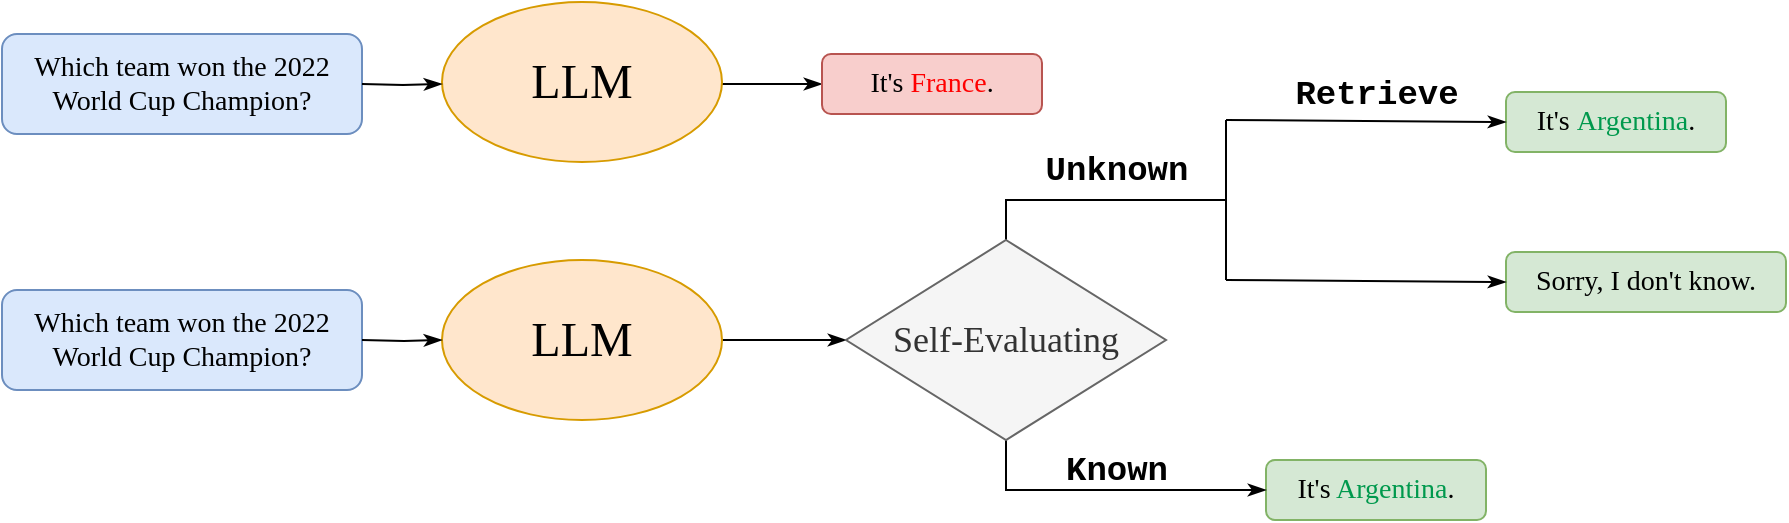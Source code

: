 <mxfile version="21.6.6" type="github">
  <diagram name="Page-1" id="zHaGTPVrvm6le7piVSbh">
    <mxGraphModel dx="2726" dy="1834" grid="1" gridSize="10" guides="1" tooltips="1" connect="1" arrows="1" fold="1" page="1" pageScale="1" pageWidth="850" pageHeight="1100" math="0" shadow="0">
      <root>
        <mxCell id="0" />
        <mxCell id="1" parent="0" />
        <mxCell id="4PZmwttRJsgLrQOweq5--2" value="&lt;font style=&quot;font-size: 14px;&quot; face=&quot;Georgia&quot;&gt;Which team won the 2022 World Cup Champion?&lt;/font&gt;" style="rounded=1;whiteSpace=wrap;html=1;fillColor=#dae8fc;strokeColor=#6c8ebf;" vertex="1" parent="1">
          <mxGeometry x="280" y="135" width="180" height="50" as="geometry" />
        </mxCell>
        <mxCell id="4PZmwttRJsgLrQOweq5--3" style="edgeStyle=orthogonalEdgeStyle;rounded=0;orthogonalLoop=1;jettySize=auto;html=1;exitX=1;exitY=0.5;exitDx=0;exitDy=0;endArrow=classicThin;endFill=1;" edge="1" parent="1">
          <mxGeometry relative="1" as="geometry">
            <mxPoint x="640" y="160.0" as="sourcePoint" />
            <mxPoint x="690" y="160" as="targetPoint" />
          </mxGeometry>
        </mxCell>
        <mxCell id="4PZmwttRJsgLrQOweq5--4" value="&lt;font face=&quot;Georgia&quot; style=&quot;&quot;&gt;&lt;font style=&quot;font-size: 24px;&quot;&gt;LLM&lt;/font&gt;&lt;br&gt;&lt;/font&gt;" style="ellipse;whiteSpace=wrap;html=1;fillColor=#ffe6cc;strokeColor=#d79b00;" vertex="1" parent="1">
          <mxGeometry x="500" y="119" width="140" height="80" as="geometry" />
        </mxCell>
        <mxCell id="4PZmwttRJsgLrQOweq5--5" style="edgeStyle=orthogonalEdgeStyle;rounded=0;orthogonalLoop=1;jettySize=auto;html=1;exitX=1;exitY=0.5;exitDx=0;exitDy=0;entryX=0;entryY=0.5;entryDx=0;entryDy=0;endArrow=classicThin;endFill=1;" edge="1" parent="1">
          <mxGeometry relative="1" as="geometry">
            <mxPoint x="460" y="160" as="sourcePoint" />
            <mxPoint x="500" y="160.0" as="targetPoint" />
          </mxGeometry>
        </mxCell>
        <mxCell id="4PZmwttRJsgLrQOweq5--16" value="&lt;font style=&quot;font-size: 14px;&quot; face=&quot;Georgia&quot;&gt;It&#39;s &lt;font color=&quot;#ff0000&quot;&gt;France&lt;/font&gt;.&lt;/font&gt;" style="rounded=1;whiteSpace=wrap;html=1;fillColor=#f8cecc;strokeColor=#b85450;" vertex="1" parent="1">
          <mxGeometry x="690" y="145" width="110" height="30" as="geometry" />
        </mxCell>
        <mxCell id="4PZmwttRJsgLrQOweq5--18" value="&lt;font style=&quot;font-size: 14px;&quot; face=&quot;Georgia&quot;&gt;Which team won the 2022 World Cup Champion?&lt;/font&gt;" style="rounded=1;whiteSpace=wrap;html=1;fillColor=#dae8fc;strokeColor=#6c8ebf;" vertex="1" parent="1">
          <mxGeometry x="280" y="263" width="180" height="50" as="geometry" />
        </mxCell>
        <mxCell id="4PZmwttRJsgLrQOweq5--19" style="edgeStyle=orthogonalEdgeStyle;rounded=0;orthogonalLoop=1;jettySize=auto;html=1;exitX=1;exitY=0.5;exitDx=0;exitDy=0;endArrow=classicThin;endFill=1;entryX=0;entryY=0.5;entryDx=0;entryDy=0;" edge="1" parent="1" source="4PZmwttRJsgLrQOweq5--20" target="4PZmwttRJsgLrQOweq5--23">
          <mxGeometry relative="1" as="geometry">
            <mxPoint x="690" y="288" as="targetPoint" />
          </mxGeometry>
        </mxCell>
        <mxCell id="4PZmwttRJsgLrQOweq5--20" value="&lt;font face=&quot;Georgia&quot; style=&quot;&quot;&gt;&lt;font style=&quot;font-size: 24px;&quot;&gt;LLM&lt;/font&gt;&lt;br&gt;&lt;/font&gt;" style="ellipse;whiteSpace=wrap;html=1;fillColor=#ffe6cc;strokeColor=#d79b00;" vertex="1" parent="1">
          <mxGeometry x="500" y="248" width="140" height="80" as="geometry" />
        </mxCell>
        <mxCell id="4PZmwttRJsgLrQOweq5--21" style="edgeStyle=orthogonalEdgeStyle;rounded=0;orthogonalLoop=1;jettySize=auto;html=1;exitX=1;exitY=0.5;exitDx=0;exitDy=0;entryX=0;entryY=0.5;entryDx=0;entryDy=0;endArrow=classicThin;endFill=1;" edge="1" parent="1" target="4PZmwttRJsgLrQOweq5--20">
          <mxGeometry relative="1" as="geometry">
            <mxPoint x="460" y="288" as="sourcePoint" />
          </mxGeometry>
        </mxCell>
        <mxCell id="4PZmwttRJsgLrQOweq5--22" value="&lt;font style=&quot;font-size: 14px;&quot; face=&quot;Georgia&quot;&gt;It&#39;s &lt;font color=&quot;#00994d&quot;&gt;Argentina&lt;/font&gt;.&lt;/font&gt;" style="rounded=1;whiteSpace=wrap;html=1;fillColor=#d5e8d4;strokeColor=#82b366;" vertex="1" parent="1">
          <mxGeometry x="912" y="348" width="110" height="30" as="geometry" />
        </mxCell>
        <mxCell id="4PZmwttRJsgLrQOweq5--25" style="edgeStyle=orthogonalEdgeStyle;rounded=0;orthogonalLoop=1;jettySize=auto;html=1;exitX=0.5;exitY=1;exitDx=0;exitDy=0;entryX=0;entryY=0.5;entryDx=0;entryDy=0;endArrow=classicThin;endFill=1;" edge="1" parent="1" source="4PZmwttRJsgLrQOweq5--23" target="4PZmwttRJsgLrQOweq5--22">
          <mxGeometry relative="1" as="geometry" />
        </mxCell>
        <mxCell id="4PZmwttRJsgLrQOweq5--26" style="edgeStyle=orthogonalEdgeStyle;rounded=0;orthogonalLoop=1;jettySize=auto;html=1;exitX=0.5;exitY=0;exitDx=0;exitDy=0;endArrow=none;endFill=0;" edge="1" parent="1" source="4PZmwttRJsgLrQOweq5--23">
          <mxGeometry relative="1" as="geometry">
            <mxPoint x="892" y="218" as="targetPoint" />
            <Array as="points">
              <mxPoint x="782" y="218" />
              <mxPoint x="892" y="218" />
            </Array>
          </mxGeometry>
        </mxCell>
        <mxCell id="4PZmwttRJsgLrQOweq5--23" value="&lt;font face=&quot;Georgia&quot; style=&quot;font-size: 18px;&quot;&gt;Self-Evaluating&lt;/font&gt;" style="rhombus;whiteSpace=wrap;html=1;fillColor=#f5f5f5;fontColor=#333333;strokeColor=#666666;" vertex="1" parent="1">
          <mxGeometry x="702" y="238" width="160" height="100" as="geometry" />
        </mxCell>
        <mxCell id="4PZmwttRJsgLrQOweq5--27" value="&lt;font face=&quot;Georgia&quot;&gt;&lt;span style=&quot;font-size: 14px;&quot;&gt;Sorry, I don&#39;t know.&lt;/span&gt;&lt;/font&gt;" style="rounded=1;whiteSpace=wrap;html=1;fillColor=#d5e8d4;strokeColor=#82b366;" vertex="1" parent="1">
          <mxGeometry x="1032" y="244" width="140" height="30" as="geometry" />
        </mxCell>
        <mxCell id="4PZmwttRJsgLrQOweq5--29" value="&lt;font face=&quot;Courier New&quot; style=&quot;font-size: 17px;&quot;&gt;&lt;b style=&quot;font-size: 17px;&quot;&gt;Unknown&lt;/b&gt;&lt;/font&gt;" style="text;html=1;align=center;verticalAlign=middle;resizable=0;points=[];autosize=1;strokeColor=none;fillColor=none;fontColor=#000000;fontSize=17;" vertex="1" parent="1">
          <mxGeometry x="792" y="188" width="90" height="30" as="geometry" />
        </mxCell>
        <mxCell id="4PZmwttRJsgLrQOweq5--30" value="&lt;font face=&quot;Courier New&quot; style=&quot;font-size: 17px;&quot;&gt;&lt;b style=&quot;font-size: 17px;&quot;&gt;Known&lt;/b&gt;&lt;/font&gt;" style="text;html=1;align=center;verticalAlign=middle;resizable=0;points=[];autosize=1;strokeColor=none;fillColor=none;fontColor=#000000;fontSize=17;" vertex="1" parent="1">
          <mxGeometry x="802" y="338" width="70" height="30" as="geometry" />
        </mxCell>
        <mxCell id="4PZmwttRJsgLrQOweq5--31" value="" style="endArrow=none;html=1;rounded=0;" edge="1" parent="1">
          <mxGeometry width="50" height="50" relative="1" as="geometry">
            <mxPoint x="892" y="258" as="sourcePoint" />
            <mxPoint x="892" y="178" as="targetPoint" />
          </mxGeometry>
        </mxCell>
        <mxCell id="4PZmwttRJsgLrQOweq5--32" value="" style="endArrow=classicThin;html=1;rounded=0;endFill=1;entryX=0;entryY=0.5;entryDx=0;entryDy=0;" edge="1" parent="1" target="4PZmwttRJsgLrQOweq5--27">
          <mxGeometry width="50" height="50" relative="1" as="geometry">
            <mxPoint x="892" y="258" as="sourcePoint" />
            <mxPoint x="992" y="258" as="targetPoint" />
          </mxGeometry>
        </mxCell>
        <mxCell id="4PZmwttRJsgLrQOweq5--33" value="&lt;span style=&quot;font-family: Georgia; font-size: 14px;&quot;&gt;It&#39;s&amp;nbsp;&lt;/span&gt;&lt;font style=&quot;--tw-border-spacing-x: 0; --tw-border-spacing-y: 0; --tw-translate-x: 0; --tw-translate-y: 0; --tw-rotate: 0; --tw-skew-x: 0; --tw-skew-y: 0; --tw-scale-x: 1; --tw-scale-y: 1; --tw-pan-x: ; --tw-pan-y: ; --tw-pinch-zoom: ; --tw-scroll-snap-strictness: proximity; --tw-ordinal: ; --tw-slashed-zero: ; --tw-numeric-figure: ; --tw-numeric-spacing: ; --tw-numeric-fraction: ; --tw-ring-inset: ; --tw-ring-offset-width: 0px; --tw-ring-offset-color: #fff; --tw-ring-color: rgb(59 130 246 / 0.5); --tw-ring-offset-shadow: 0 0 #0000; --tw-ring-shadow: 0 0 #0000; --tw-shadow: 0 0 #0000; --tw-shadow-colored: 0 0 #0000; --tw-blur: ; --tw-brightness: ; --tw-contrast: ; --tw-grayscale: ; --tw-hue-rotate: ; --tw-invert: ; --tw-saturate: ; --tw-sepia: ; --tw-drop-shadow: ; --tw-backdrop-blur: ; --tw-backdrop-brightness: ; --tw-backdrop-contrast: ; --tw-backdrop-grayscale: ; --tw-backdrop-hue-rotate: ; --tw-backdrop-invert: ; --tw-backdrop-opacity: ; --tw-backdrop-saturate: ; --tw-backdrop-sepia: ; border-color: var(--border-color); font-family: Georgia; font-size: 14px;&quot; color=&quot;#00994d&quot;&gt;Argentina&lt;/font&gt;&lt;font face=&quot;Georgia&quot;&gt;&lt;span style=&quot;font-size: 14px;&quot;&gt;.&lt;/span&gt;&lt;/font&gt;" style="rounded=1;whiteSpace=wrap;html=1;fillColor=#d5e8d4;strokeColor=#82b366;" vertex="1" parent="1">
          <mxGeometry x="1032" y="164" width="110" height="30" as="geometry" />
        </mxCell>
        <mxCell id="4PZmwttRJsgLrQOweq5--34" value="" style="endArrow=classicThin;html=1;rounded=0;endFill=1;entryX=0;entryY=0.5;entryDx=0;entryDy=0;" edge="1" parent="1" target="4PZmwttRJsgLrQOweq5--33">
          <mxGeometry width="50" height="50" relative="1" as="geometry">
            <mxPoint x="892" y="178" as="sourcePoint" />
            <mxPoint x="992" y="178" as="targetPoint" />
          </mxGeometry>
        </mxCell>
        <mxCell id="4PZmwttRJsgLrQOweq5--35" value="&lt;font face=&quot;Courier New&quot; style=&quot;font-size: 17px;&quot;&gt;&lt;b style=&quot;font-size: 17px;&quot;&gt;Retrieve&lt;/b&gt;&lt;/font&gt;" style="text;html=1;align=center;verticalAlign=middle;resizable=0;points=[];autosize=1;strokeColor=none;fillColor=none;fontColor=#000000;fontSize=17;" vertex="1" parent="1">
          <mxGeometry x="912" y="150" width="110" height="30" as="geometry" />
        </mxCell>
      </root>
    </mxGraphModel>
  </diagram>
</mxfile>
